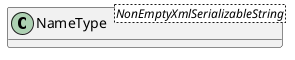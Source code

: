 @startuml
skinparam classAttributeIconSize 0
hide methods

class NameType<NonEmptyXmlSerializableString> {
}
@enduml